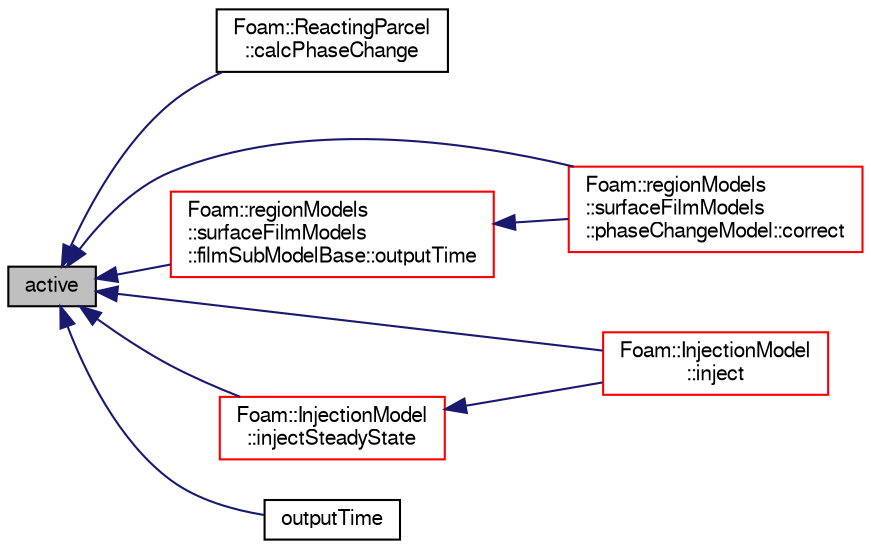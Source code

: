 digraph "active"
{
  bgcolor="transparent";
  edge [fontname="FreeSans",fontsize="10",labelfontname="FreeSans",labelfontsize="10"];
  node [fontname="FreeSans",fontsize="10",shape=record];
  rankdir="LR";
  Node63 [label="active",height=0.2,width=0.4,color="black", fillcolor="grey75", style="filled", fontcolor="black"];
  Node63 -> Node64 [dir="back",color="midnightblue",fontsize="10",style="solid",fontname="FreeSans"];
  Node64 [label="Foam::ReactingParcel\l::calcPhaseChange",height=0.2,width=0.4,color="black",URL="$a23922.html#a623a7991bedba1b8b242d4af39643a14",tooltip="Calculate Phase change. "];
  Node63 -> Node65 [dir="back",color="midnightblue",fontsize="10",style="solid",fontname="FreeSans"];
  Node65 [label="Foam::regionModels\l::surfaceFilmModels\l::phaseChangeModel::correct",height=0.2,width=0.4,color="red",URL="$a29166.html#a887e984a640eead5f15de2e51b281cd8",tooltip="Correct. "];
  Node63 -> Node67 [dir="back",color="midnightblue",fontsize="10",style="solid",fontname="FreeSans"];
  Node67 [label="Foam::InjectionModel\l::inject",height=0.2,width=0.4,color="red",URL="$a24074.html#ad56021712258ad92961ed1dcb0941870",tooltip="Main injection loop. "];
  Node63 -> Node69 [dir="back",color="midnightblue",fontsize="10",style="solid",fontname="FreeSans"];
  Node69 [label="Foam::InjectionModel\l::injectSteadyState",height=0.2,width=0.4,color="red",URL="$a24074.html#a9c90fd504e4159250942be6d20db9095",tooltip="Main injection loop - steady-state. "];
  Node69 -> Node67 [dir="back",color="midnightblue",fontsize="10",style="solid",fontname="FreeSans"];
  Node63 -> Node70 [dir="back",color="midnightblue",fontsize="10",style="solid",fontname="FreeSans"];
  Node70 [label="Foam::regionModels\l::surfaceFilmModels\l::filmSubModelBase::outputTime",height=0.2,width=0.4,color="red",URL="$a29050.html#a59fd6e5492ff7a07bf267713f0338fa1",tooltip="Flag to indicate when to write a property. "];
  Node70 -> Node65 [dir="back",color="midnightblue",fontsize="10",style="solid",fontname="FreeSans"];
  Node63 -> Node89 [dir="back",color="midnightblue",fontsize="10",style="solid",fontname="FreeSans"];
  Node89 [label="outputTime",height=0.2,width=0.4,color="black",URL="$a28266.html#a59fd6e5492ff7a07bf267713f0338fa1",tooltip="Flag to indicate when to write a property. "];
}
